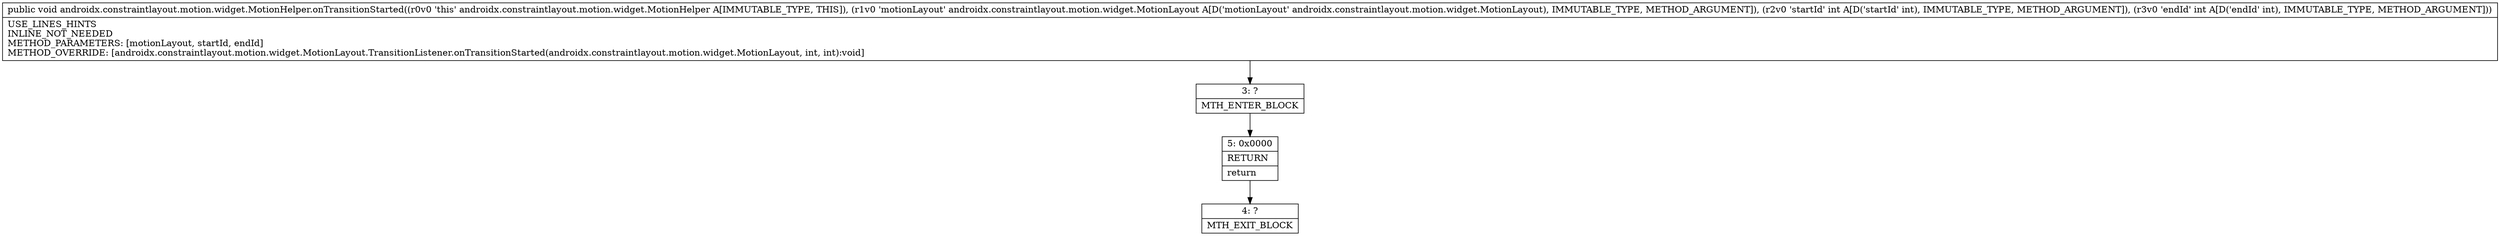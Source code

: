digraph "CFG forandroidx.constraintlayout.motion.widget.MotionHelper.onTransitionStarted(Landroidx\/constraintlayout\/motion\/widget\/MotionLayout;II)V" {
Node_3 [shape=record,label="{3\:\ ?|MTH_ENTER_BLOCK\l}"];
Node_5 [shape=record,label="{5\:\ 0x0000|RETURN\l|return\l}"];
Node_4 [shape=record,label="{4\:\ ?|MTH_EXIT_BLOCK\l}"];
MethodNode[shape=record,label="{public void androidx.constraintlayout.motion.widget.MotionHelper.onTransitionStarted((r0v0 'this' androidx.constraintlayout.motion.widget.MotionHelper A[IMMUTABLE_TYPE, THIS]), (r1v0 'motionLayout' androidx.constraintlayout.motion.widget.MotionLayout A[D('motionLayout' androidx.constraintlayout.motion.widget.MotionLayout), IMMUTABLE_TYPE, METHOD_ARGUMENT]), (r2v0 'startId' int A[D('startId' int), IMMUTABLE_TYPE, METHOD_ARGUMENT]), (r3v0 'endId' int A[D('endId' int), IMMUTABLE_TYPE, METHOD_ARGUMENT]))  | USE_LINES_HINTS\lINLINE_NOT_NEEDED\lMETHOD_PARAMETERS: [motionLayout, startId, endId]\lMETHOD_OVERRIDE: [androidx.constraintlayout.motion.widget.MotionLayout.TransitionListener.onTransitionStarted(androidx.constraintlayout.motion.widget.MotionLayout, int, int):void]\l}"];
MethodNode -> Node_3;Node_3 -> Node_5;
Node_5 -> Node_4;
}

